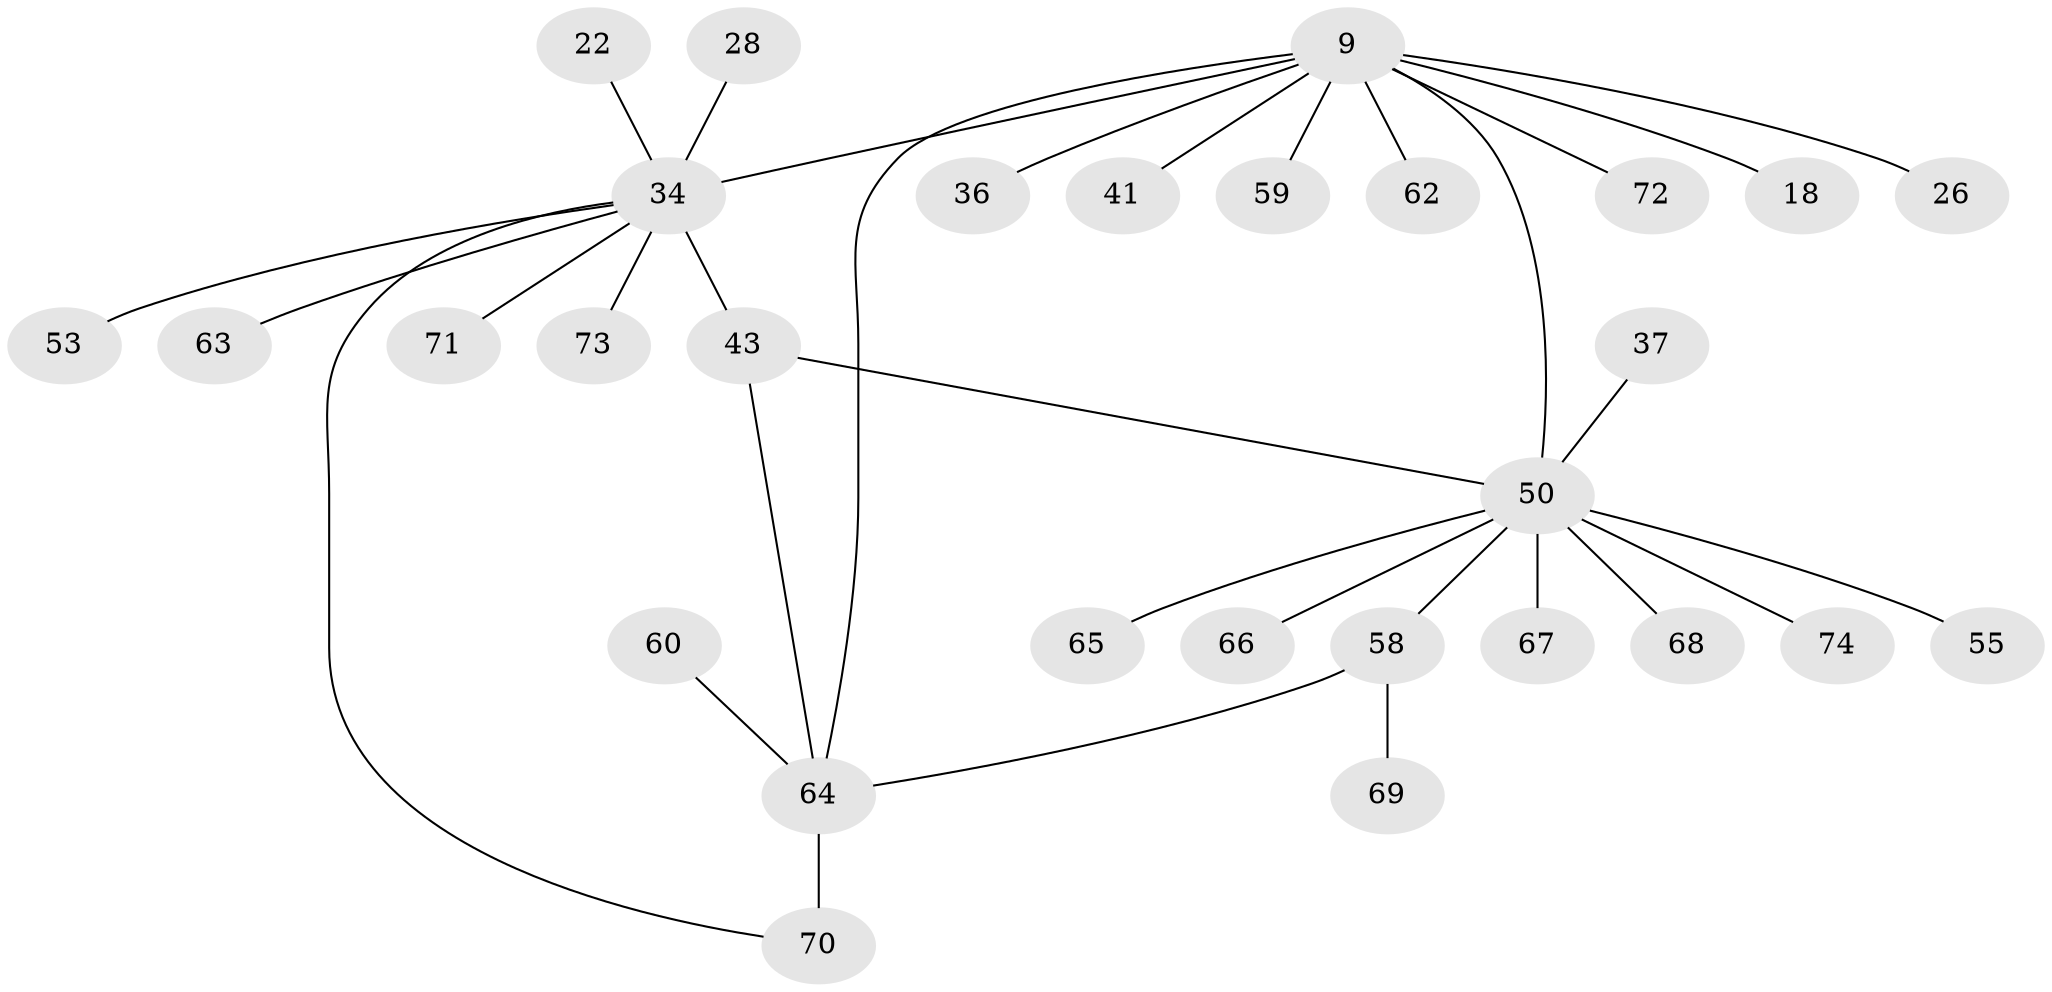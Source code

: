 // original degree distribution, {3: 0.08108108108108109, 11: 0.013513513513513514, 5: 0.06756756756756757, 7: 0.04054054054054054, 6: 0.04054054054054054, 9: 0.013513513513513514, 4: 0.013513513513513514, 1: 0.5675675675675675, 2: 0.16216216216216217}
// Generated by graph-tools (version 1.1) at 2025/57/03/04/25 21:57:27]
// undirected, 29 vertices, 32 edges
graph export_dot {
graph [start="1"]
  node [color=gray90,style=filled];
  9 [super="+7+6"];
  18;
  22;
  26;
  28;
  34 [super="+15"];
  36;
  37 [super="+20+23"];
  41;
  43 [super="+42"];
  50 [super="+8+11"];
  53 [super="+24"];
  55 [super="+47"];
  58 [super="+40+48"];
  59;
  60 [super="+38"];
  62;
  63;
  64 [super="+16+31+2+35+49+56"];
  65;
  66;
  67;
  68;
  69 [super="+52"];
  70 [super="+61+51"];
  71 [super="+57"];
  72 [super="+44"];
  73;
  74 [super="+46"];
  9 -- 59;
  9 -- 41;
  9 -- 36;
  9 -- 18;
  9 -- 26;
  9 -- 62;
  9 -- 72;
  9 -- 50 [weight=4];
  9 -- 64 [weight=2];
  9 -- 34 [weight=3];
  22 -- 34;
  28 -- 34;
  34 -- 71;
  34 -- 73;
  34 -- 43 [weight=2];
  34 -- 53;
  34 -- 63;
  34 -- 70;
  37 -- 50;
  43 -- 64;
  43 -- 50;
  50 -- 68;
  50 -- 55;
  50 -- 74;
  50 -- 65;
  50 -- 66;
  50 -- 67;
  50 -- 58 [weight=2];
  58 -- 64;
  58 -- 69;
  60 -- 64;
  64 -- 70 [weight=2];
}
